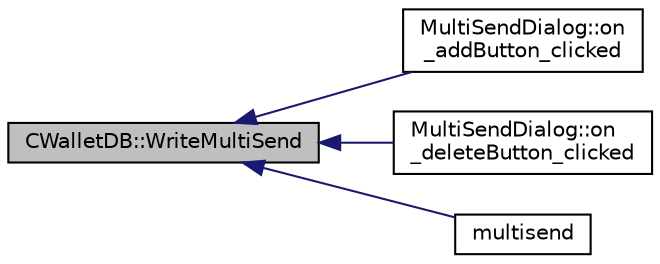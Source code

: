 digraph "CWalletDB::WriteMultiSend"
{
  edge [fontname="Helvetica",fontsize="10",labelfontname="Helvetica",labelfontsize="10"];
  node [fontname="Helvetica",fontsize="10",shape=record];
  rankdir="LR";
  Node284 [label="CWalletDB::WriteMultiSend",height=0.2,width=0.4,color="black", fillcolor="grey75", style="filled", fontcolor="black"];
  Node284 -> Node285 [dir="back",color="midnightblue",fontsize="10",style="solid",fontname="Helvetica"];
  Node285 [label="MultiSendDialog::on\l_addButton_clicked",height=0.2,width=0.4,color="black", fillcolor="white", style="filled",URL="$class_multi_send_dialog.html#a3201429360dc2c26c3c1b237921767fb"];
  Node284 -> Node286 [dir="back",color="midnightblue",fontsize="10",style="solid",fontname="Helvetica"];
  Node286 [label="MultiSendDialog::on\l_deleteButton_clicked",height=0.2,width=0.4,color="black", fillcolor="white", style="filled",URL="$class_multi_send_dialog.html#ae8f24bf67f34d678f1116c0780261558"];
  Node284 -> Node287 [dir="back",color="midnightblue",fontsize="10",style="solid",fontname="Helvetica"];
  Node287 [label="multisend",height=0.2,width=0.4,color="black", fillcolor="white", style="filled",URL="$rpcwallet_8cpp.html#a6fa4654a100cc6506c8e050a4c85fdc2"];
}
